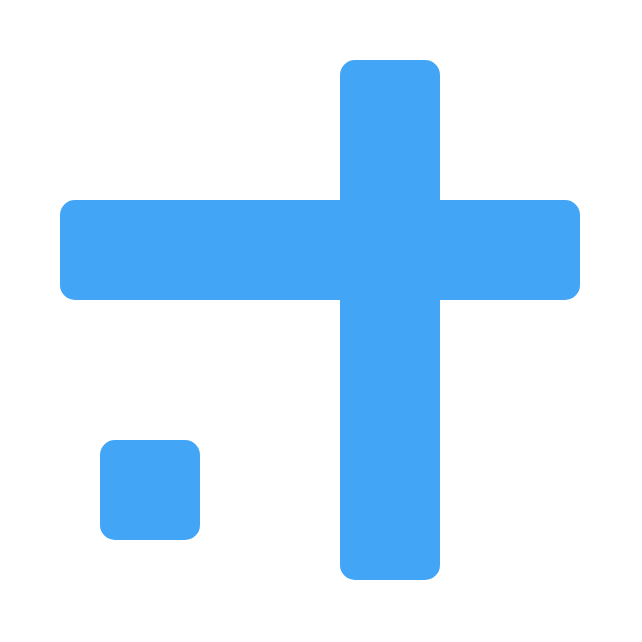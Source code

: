 <mxfile>
    <diagram id="8ns63juBduFtukD101pN" name="ページ1">
        <mxGraphModel dx="673" dy="352" grid="1" gridSize="10" guides="1" tooltips="1" connect="0" arrows="0" fold="1" page="1" pageScale="1" pageWidth="827" pageHeight="1169" math="0" shadow="0">
            <root>
                <mxCell id="0"/>
                <mxCell id="1" parent="0"/>
                <mxCell id="2" value="" style="whiteSpace=wrap;html=1;rounded=1;fillColor=#FFFFFF;strokeColor=none;" vertex="1" parent="1">
                    <mxGeometry x="20" y="20" width="320" height="320" as="geometry"/>
                </mxCell>
                <mxCell id="585" value="" style="whiteSpace=wrap;html=1;rounded=1;fillColor=#42A5F5;strokeColor=none;" vertex="1" parent="1">
                    <mxGeometry x="50" y="120" width="260" height="50" as="geometry"/>
                </mxCell>
                <mxCell id="586" value="" style="whiteSpace=wrap;html=1;rounded=1;fillColor=#42A5F5;strokeColor=none;" vertex="1" parent="1">
                    <mxGeometry x="190" y="50" width="50" height="260" as="geometry"/>
                </mxCell>
                <mxCell id="587" value="" style="whiteSpace=wrap;html=1;rounded=1;fillColor=#42A5F5;strokeColor=none;" vertex="1" parent="1">
                    <mxGeometry x="70" y="240" width="50" height="50" as="geometry"/>
                </mxCell>
            </root>
        </mxGraphModel>
    </diagram>
</mxfile>